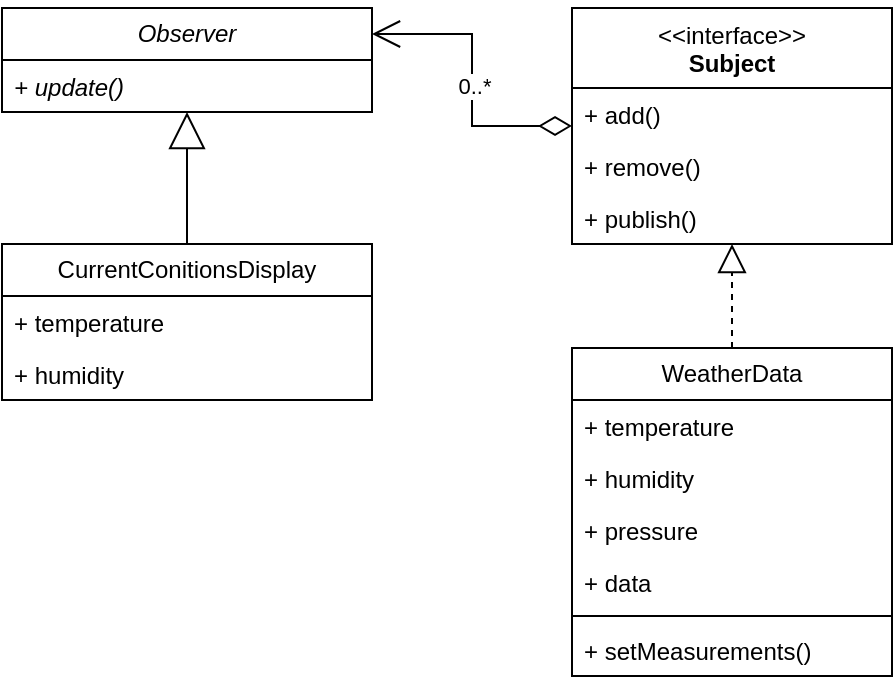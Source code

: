 <mxfile version="21.6.8" type="github">
  <diagram id="tL5mPk-dN9Yn43nqtunC" name="Page-1">
    <mxGraphModel dx="926" dy="423" grid="1" gridSize="10" guides="1" tooltips="1" connect="1" arrows="1" fold="1" page="1" pageScale="1" pageWidth="3840" pageHeight="2400" math="0" shadow="0">
      <root>
        <mxCell id="0" />
        <mxCell id="1" parent="0" />
        <mxCell id="lZmL2UVrAmkSh1WJ02N2-1" value="&lt;i&gt;Observer&lt;/i&gt;" style="swimlane;fontStyle=0;childLayout=stackLayout;horizontal=1;startSize=26;fillColor=none;horizontalStack=0;resizeParent=1;resizeParentMax=0;resizeLast=0;collapsible=1;marginBottom=0;whiteSpace=wrap;html=1;" parent="1" vertex="1">
          <mxGeometry x="265" y="1000" width="185" height="52" as="geometry" />
        </mxCell>
        <mxCell id="lZmL2UVrAmkSh1WJ02N2-2" value="&lt;i&gt;+ update()&lt;/i&gt;" style="text;strokeColor=none;fillColor=none;align=left;verticalAlign=top;spacingLeft=4;spacingRight=4;overflow=hidden;rotatable=0;points=[[0,0.5],[1,0.5]];portConstraint=eastwest;whiteSpace=wrap;html=1;" parent="lZmL2UVrAmkSh1WJ02N2-1" vertex="1">
          <mxGeometry y="26" width="185" height="26" as="geometry" />
        </mxCell>
        <mxCell id="lZmL2UVrAmkSh1WJ02N2-5" value="&lt;span style=&quot;font-weight: normal;&quot;&gt;&amp;lt;&amp;lt;interface&amp;gt;&amp;gt;&lt;br&gt;&lt;/span&gt;Subject" style="swimlane;fontStyle=1;align=center;verticalAlign=top;childLayout=stackLayout;horizontal=1;startSize=40;horizontalStack=0;resizeParent=1;resizeParentMax=0;resizeLast=0;collapsible=1;marginBottom=0;whiteSpace=wrap;html=1;" parent="1" vertex="1">
          <mxGeometry x="550" y="1000" width="160" height="118" as="geometry" />
        </mxCell>
        <mxCell id="lZmL2UVrAmkSh1WJ02N2-8" value="+ add()" style="text;strokeColor=none;fillColor=none;align=left;verticalAlign=top;spacingLeft=4;spacingRight=4;overflow=hidden;rotatable=0;points=[[0,0.5],[1,0.5]];portConstraint=eastwest;whiteSpace=wrap;html=1;" parent="lZmL2UVrAmkSh1WJ02N2-5" vertex="1">
          <mxGeometry y="40" width="160" height="26" as="geometry" />
        </mxCell>
        <mxCell id="lZmL2UVrAmkSh1WJ02N2-9" value="+ remove()" style="text;strokeColor=none;fillColor=none;align=left;verticalAlign=top;spacingLeft=4;spacingRight=4;overflow=hidden;rotatable=0;points=[[0,0.5],[1,0.5]];portConstraint=eastwest;whiteSpace=wrap;html=1;" parent="lZmL2UVrAmkSh1WJ02N2-5" vertex="1">
          <mxGeometry y="66" width="160" height="26" as="geometry" />
        </mxCell>
        <mxCell id="lZmL2UVrAmkSh1WJ02N2-10" value="+ publish()" style="text;strokeColor=none;fillColor=none;align=left;verticalAlign=top;spacingLeft=4;spacingRight=4;overflow=hidden;rotatable=0;points=[[0,0.5],[1,0.5]];portConstraint=eastwest;whiteSpace=wrap;html=1;" parent="lZmL2UVrAmkSh1WJ02N2-5" vertex="1">
          <mxGeometry y="92" width="160" height="26" as="geometry" />
        </mxCell>
        <mxCell id="LVZmb4Py3Zhxf_4nJqVW-1" value="CurrentConitionsDisplay" style="swimlane;fontStyle=0;childLayout=stackLayout;horizontal=1;startSize=26;fillColor=none;horizontalStack=0;resizeParent=1;resizeParentMax=0;resizeLast=0;collapsible=1;marginBottom=0;whiteSpace=wrap;html=1;" vertex="1" parent="1">
          <mxGeometry x="265" y="1118" width="185" height="78" as="geometry" />
        </mxCell>
        <mxCell id="LVZmb4Py3Zhxf_4nJqVW-2" value="+ temperature" style="text;strokeColor=none;fillColor=none;align=left;verticalAlign=top;spacingLeft=4;spacingRight=4;overflow=hidden;rotatable=0;points=[[0,0.5],[1,0.5]];portConstraint=eastwest;whiteSpace=wrap;html=1;" vertex="1" parent="LVZmb4Py3Zhxf_4nJqVW-1">
          <mxGeometry y="26" width="185" height="26" as="geometry" />
        </mxCell>
        <mxCell id="LVZmb4Py3Zhxf_4nJqVW-3" value="+ humidity" style="text;strokeColor=none;fillColor=none;align=left;verticalAlign=top;spacingLeft=4;spacingRight=4;overflow=hidden;rotatable=0;points=[[0,0.5],[1,0.5]];portConstraint=eastwest;whiteSpace=wrap;html=1;" vertex="1" parent="LVZmb4Py3Zhxf_4nJqVW-1">
          <mxGeometry y="52" width="185" height="26" as="geometry" />
        </mxCell>
        <mxCell id="LVZmb4Py3Zhxf_4nJqVW-4" value="" style="endArrow=block;endSize=16;endFill=0;html=1;rounded=0;" edge="1" parent="1" source="LVZmb4Py3Zhxf_4nJqVW-1" target="lZmL2UVrAmkSh1WJ02N2-1">
          <mxGeometry width="160" relative="1" as="geometry">
            <mxPoint x="430" y="1140" as="sourcePoint" />
            <mxPoint x="590" y="1140" as="targetPoint" />
          </mxGeometry>
        </mxCell>
        <mxCell id="LVZmb4Py3Zhxf_4nJqVW-5" value="WeatherData" style="swimlane;fontStyle=0;childLayout=stackLayout;horizontal=1;startSize=26;fillColor=none;horizontalStack=0;resizeParent=1;resizeParentMax=0;resizeLast=0;collapsible=1;marginBottom=0;whiteSpace=wrap;html=1;" vertex="1" parent="1">
          <mxGeometry x="550" y="1170" width="160" height="164" as="geometry" />
        </mxCell>
        <mxCell id="LVZmb4Py3Zhxf_4nJqVW-6" value="+ temperature" style="text;strokeColor=none;fillColor=none;align=left;verticalAlign=top;spacingLeft=4;spacingRight=4;overflow=hidden;rotatable=0;points=[[0,0.5],[1,0.5]];portConstraint=eastwest;whiteSpace=wrap;html=1;" vertex="1" parent="LVZmb4Py3Zhxf_4nJqVW-5">
          <mxGeometry y="26" width="160" height="26" as="geometry" />
        </mxCell>
        <mxCell id="LVZmb4Py3Zhxf_4nJqVW-7" value="+ humidity" style="text;strokeColor=none;fillColor=none;align=left;verticalAlign=top;spacingLeft=4;spacingRight=4;overflow=hidden;rotatable=0;points=[[0,0.5],[1,0.5]];portConstraint=eastwest;whiteSpace=wrap;html=1;" vertex="1" parent="LVZmb4Py3Zhxf_4nJqVW-5">
          <mxGeometry y="52" width="160" height="26" as="geometry" />
        </mxCell>
        <mxCell id="LVZmb4Py3Zhxf_4nJqVW-8" value="+ pressure" style="text;strokeColor=none;fillColor=none;align=left;verticalAlign=top;spacingLeft=4;spacingRight=4;overflow=hidden;rotatable=0;points=[[0,0.5],[1,0.5]];portConstraint=eastwest;whiteSpace=wrap;html=1;" vertex="1" parent="LVZmb4Py3Zhxf_4nJqVW-5">
          <mxGeometry y="78" width="160" height="26" as="geometry" />
        </mxCell>
        <mxCell id="LVZmb4Py3Zhxf_4nJqVW-9" value="+ data" style="text;strokeColor=none;fillColor=none;align=left;verticalAlign=top;spacingLeft=4;spacingRight=4;overflow=hidden;rotatable=0;points=[[0,0.5],[1,0.5]];portConstraint=eastwest;whiteSpace=wrap;html=1;" vertex="1" parent="LVZmb4Py3Zhxf_4nJqVW-5">
          <mxGeometry y="104" width="160" height="26" as="geometry" />
        </mxCell>
        <mxCell id="LVZmb4Py3Zhxf_4nJqVW-13" value="" style="line;strokeWidth=1;fillColor=none;align=left;verticalAlign=middle;spacingTop=-1;spacingLeft=3;spacingRight=3;rotatable=0;labelPosition=right;points=[];portConstraint=eastwest;strokeColor=inherit;" vertex="1" parent="LVZmb4Py3Zhxf_4nJqVW-5">
          <mxGeometry y="130" width="160" height="8" as="geometry" />
        </mxCell>
        <mxCell id="LVZmb4Py3Zhxf_4nJqVW-12" value="+ setMeasurements()" style="text;strokeColor=none;fillColor=none;align=left;verticalAlign=top;spacingLeft=4;spacingRight=4;overflow=hidden;rotatable=0;points=[[0,0.5],[1,0.5]];portConstraint=eastwest;whiteSpace=wrap;html=1;" vertex="1" parent="LVZmb4Py3Zhxf_4nJqVW-5">
          <mxGeometry y="138" width="160" height="26" as="geometry" />
        </mxCell>
        <mxCell id="LVZmb4Py3Zhxf_4nJqVW-10" value="" style="endArrow=block;dashed=1;endFill=0;endSize=12;html=1;rounded=0;" edge="1" parent="1" source="LVZmb4Py3Zhxf_4nJqVW-5" target="lZmL2UVrAmkSh1WJ02N2-5">
          <mxGeometry width="160" relative="1" as="geometry">
            <mxPoint x="560" y="1130" as="sourcePoint" />
            <mxPoint x="720" y="1130" as="targetPoint" />
          </mxGeometry>
        </mxCell>
        <mxCell id="LVZmb4Py3Zhxf_4nJqVW-14" value="" style="endArrow=open;html=1;endSize=12;startArrow=diamondThin;startSize=14;startFill=0;edgeStyle=orthogonalEdgeStyle;align=left;verticalAlign=bottom;rounded=0;entryX=1;entryY=0.25;entryDx=0;entryDy=0;" edge="1" parent="1" source="lZmL2UVrAmkSh1WJ02N2-5" target="lZmL2UVrAmkSh1WJ02N2-1">
          <mxGeometry x="-1" y="3" relative="1" as="geometry">
            <mxPoint x="500" y="1170" as="sourcePoint" />
            <mxPoint x="660" y="1170" as="targetPoint" />
          </mxGeometry>
        </mxCell>
        <mxCell id="LVZmb4Py3Zhxf_4nJqVW-15" value="0..*" style="edgeLabel;html=1;align=center;verticalAlign=middle;resizable=0;points=[];" vertex="1" connectable="0" parent="LVZmb4Py3Zhxf_4nJqVW-14">
          <mxGeometry x="-0.788" y="3" relative="1" as="geometry">
            <mxPoint x="-34" y="-23" as="offset" />
          </mxGeometry>
        </mxCell>
      </root>
    </mxGraphModel>
  </diagram>
</mxfile>
